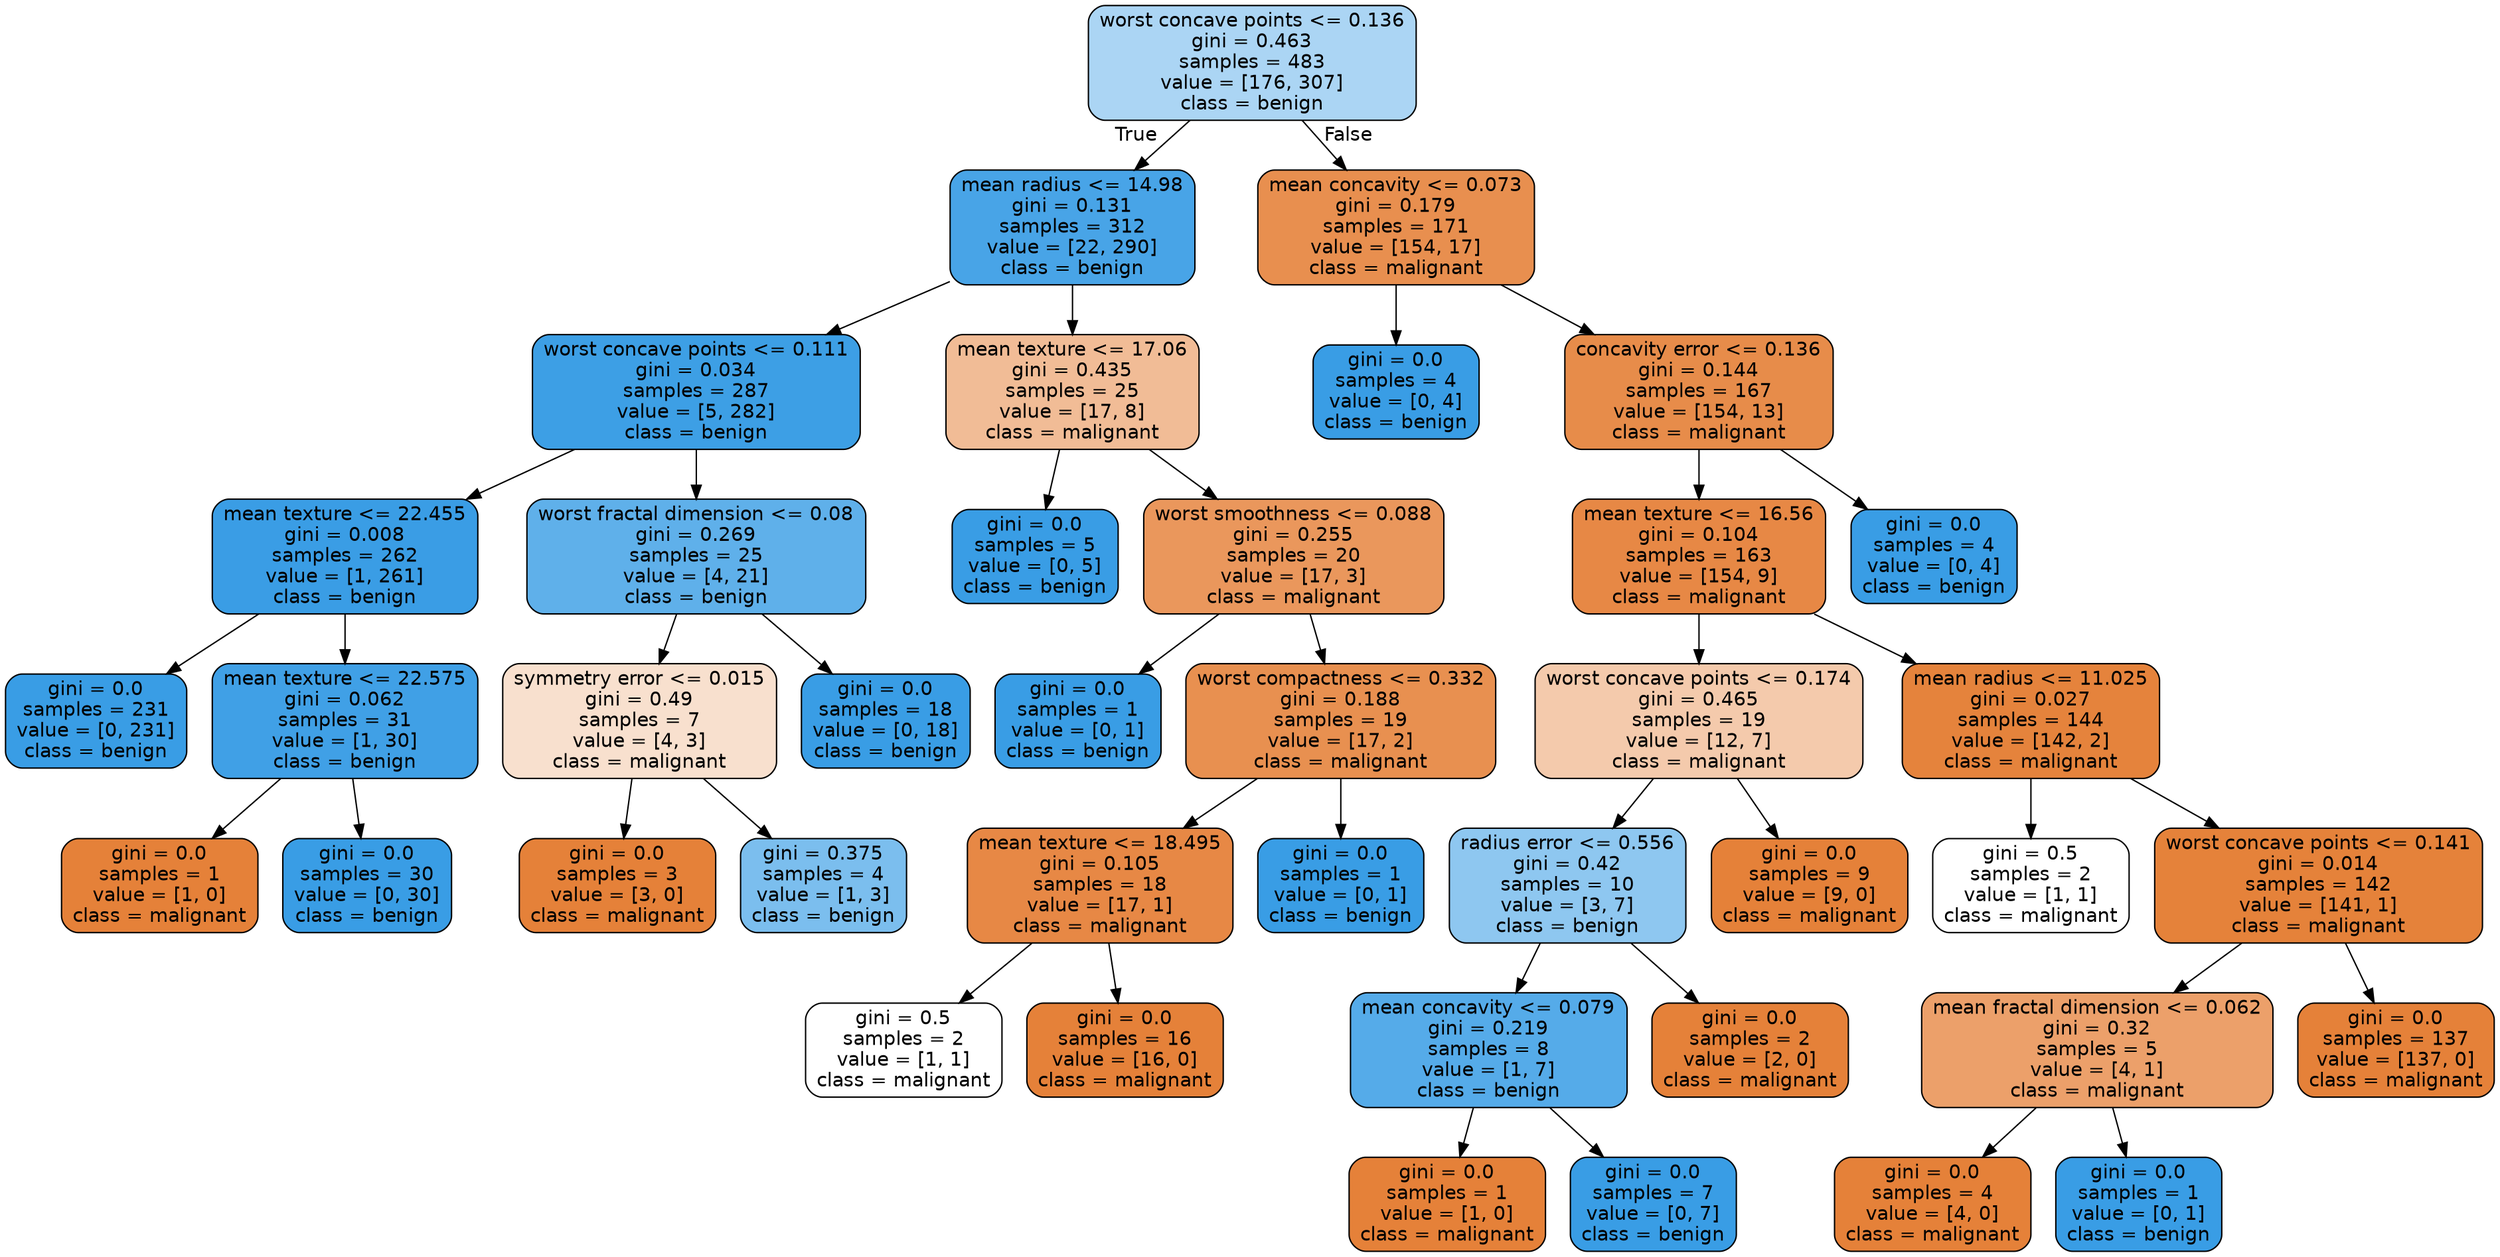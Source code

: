 digraph Tree {
node [shape=box, style="filled, rounded", color="black", fontname="helvetica"] ;
edge [fontname="helvetica"] ;
0 [label="worst concave points <= 0.136\ngini = 0.463\nsamples = 483\nvalue = [176, 307]\nclass = benign", fillcolor="#abd5f4"] ;
1 [label="mean radius <= 14.98\ngini = 0.131\nsamples = 312\nvalue = [22, 290]\nclass = benign", fillcolor="#48a4e7"] ;
0 -> 1 [labeldistance=2.5, labelangle=45, headlabel="True"] ;
2 [label="worst concave points <= 0.111\ngini = 0.034\nsamples = 287\nvalue = [5, 282]\nclass = benign", fillcolor="#3d9fe5"] ;
1 -> 2 ;
3 [label="mean texture <= 22.455\ngini = 0.008\nsamples = 262\nvalue = [1, 261]\nclass = benign", fillcolor="#3a9de5"] ;
2 -> 3 ;
4 [label="gini = 0.0\nsamples = 231\nvalue = [0, 231]\nclass = benign", fillcolor="#399de5"] ;
3 -> 4 ;
5 [label="mean texture <= 22.575\ngini = 0.062\nsamples = 31\nvalue = [1, 30]\nclass = benign", fillcolor="#40a0e6"] ;
3 -> 5 ;
6 [label="gini = 0.0\nsamples = 1\nvalue = [1, 0]\nclass = malignant", fillcolor="#e58139"] ;
5 -> 6 ;
7 [label="gini = 0.0\nsamples = 30\nvalue = [0, 30]\nclass = benign", fillcolor="#399de5"] ;
5 -> 7 ;
8 [label="worst fractal dimension <= 0.08\ngini = 0.269\nsamples = 25\nvalue = [4, 21]\nclass = benign", fillcolor="#5fb0ea"] ;
2 -> 8 ;
9 [label="symmetry error <= 0.015\ngini = 0.49\nsamples = 7\nvalue = [4, 3]\nclass = malignant", fillcolor="#f8e0ce"] ;
8 -> 9 ;
10 [label="gini = 0.0\nsamples = 3\nvalue = [3, 0]\nclass = malignant", fillcolor="#e58139"] ;
9 -> 10 ;
11 [label="gini = 0.375\nsamples = 4\nvalue = [1, 3]\nclass = benign", fillcolor="#7bbeee"] ;
9 -> 11 ;
12 [label="gini = 0.0\nsamples = 18\nvalue = [0, 18]\nclass = benign", fillcolor="#399de5"] ;
8 -> 12 ;
13 [label="mean texture <= 17.06\ngini = 0.435\nsamples = 25\nvalue = [17, 8]\nclass = malignant", fillcolor="#f1bc96"] ;
1 -> 13 ;
14 [label="gini = 0.0\nsamples = 5\nvalue = [0, 5]\nclass = benign", fillcolor="#399de5"] ;
13 -> 14 ;
15 [label="worst smoothness <= 0.088\ngini = 0.255\nsamples = 20\nvalue = [17, 3]\nclass = malignant", fillcolor="#ea975c"] ;
13 -> 15 ;
16 [label="gini = 0.0\nsamples = 1\nvalue = [0, 1]\nclass = benign", fillcolor="#399de5"] ;
15 -> 16 ;
17 [label="worst compactness <= 0.332\ngini = 0.188\nsamples = 19\nvalue = [17, 2]\nclass = malignant", fillcolor="#e89050"] ;
15 -> 17 ;
18 [label="mean texture <= 18.495\ngini = 0.105\nsamples = 18\nvalue = [17, 1]\nclass = malignant", fillcolor="#e78845"] ;
17 -> 18 ;
19 [label="gini = 0.5\nsamples = 2\nvalue = [1, 1]\nclass = malignant", fillcolor="#ffffff"] ;
18 -> 19 ;
20 [label="gini = 0.0\nsamples = 16\nvalue = [16, 0]\nclass = malignant", fillcolor="#e58139"] ;
18 -> 20 ;
21 [label="gini = 0.0\nsamples = 1\nvalue = [0, 1]\nclass = benign", fillcolor="#399de5"] ;
17 -> 21 ;
22 [label="mean concavity <= 0.073\ngini = 0.179\nsamples = 171\nvalue = [154, 17]\nclass = malignant", fillcolor="#e88f4f"] ;
0 -> 22 [labeldistance=2.5, labelangle=-45, headlabel="False"] ;
23 [label="gini = 0.0\nsamples = 4\nvalue = [0, 4]\nclass = benign", fillcolor="#399de5"] ;
22 -> 23 ;
24 [label="concavity error <= 0.136\ngini = 0.144\nsamples = 167\nvalue = [154, 13]\nclass = malignant", fillcolor="#e78c4a"] ;
22 -> 24 ;
25 [label="mean texture <= 16.56\ngini = 0.104\nsamples = 163\nvalue = [154, 9]\nclass = malignant", fillcolor="#e78845"] ;
24 -> 25 ;
26 [label="worst concave points <= 0.174\ngini = 0.465\nsamples = 19\nvalue = [12, 7]\nclass = malignant", fillcolor="#f4caac"] ;
25 -> 26 ;
27 [label="radius error <= 0.556\ngini = 0.42\nsamples = 10\nvalue = [3, 7]\nclass = benign", fillcolor="#8ec7f0"] ;
26 -> 27 ;
28 [label="mean concavity <= 0.079\ngini = 0.219\nsamples = 8\nvalue = [1, 7]\nclass = benign", fillcolor="#55abe9"] ;
27 -> 28 ;
29 [label="gini = 0.0\nsamples = 1\nvalue = [1, 0]\nclass = malignant", fillcolor="#e58139"] ;
28 -> 29 ;
30 [label="gini = 0.0\nsamples = 7\nvalue = [0, 7]\nclass = benign", fillcolor="#399de5"] ;
28 -> 30 ;
31 [label="gini = 0.0\nsamples = 2\nvalue = [2, 0]\nclass = malignant", fillcolor="#e58139"] ;
27 -> 31 ;
32 [label="gini = 0.0\nsamples = 9\nvalue = [9, 0]\nclass = malignant", fillcolor="#e58139"] ;
26 -> 32 ;
33 [label="mean radius <= 11.025\ngini = 0.027\nsamples = 144\nvalue = [142, 2]\nclass = malignant", fillcolor="#e5833c"] ;
25 -> 33 ;
34 [label="gini = 0.5\nsamples = 2\nvalue = [1, 1]\nclass = malignant", fillcolor="#ffffff"] ;
33 -> 34 ;
35 [label="worst concave points <= 0.141\ngini = 0.014\nsamples = 142\nvalue = [141, 1]\nclass = malignant", fillcolor="#e5823a"] ;
33 -> 35 ;
36 [label="mean fractal dimension <= 0.062\ngini = 0.32\nsamples = 5\nvalue = [4, 1]\nclass = malignant", fillcolor="#eca06a"] ;
35 -> 36 ;
37 [label="gini = 0.0\nsamples = 4\nvalue = [4, 0]\nclass = malignant", fillcolor="#e58139"] ;
36 -> 37 ;
38 [label="gini = 0.0\nsamples = 1\nvalue = [0, 1]\nclass = benign", fillcolor="#399de5"] ;
36 -> 38 ;
39 [label="gini = 0.0\nsamples = 137\nvalue = [137, 0]\nclass = malignant", fillcolor="#e58139"] ;
35 -> 39 ;
40 [label="gini = 0.0\nsamples = 4\nvalue = [0, 4]\nclass = benign", fillcolor="#399de5"] ;
24 -> 40 ;
}